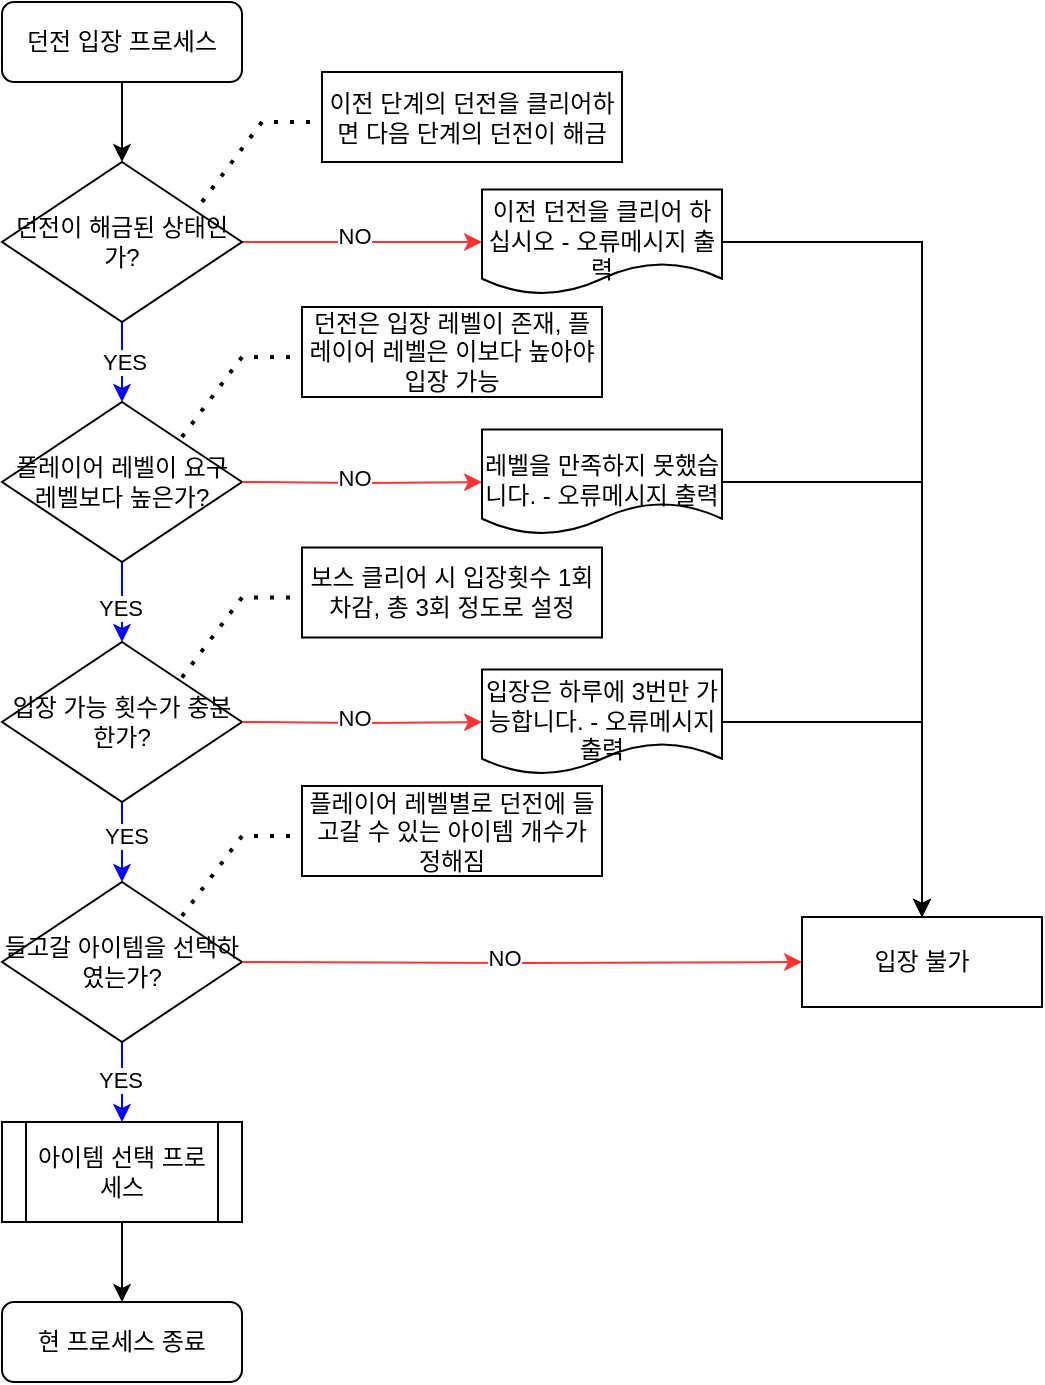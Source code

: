 <mxfile version="27.0.9">
  <diagram name="페이지-1" id="ts0-nWKjR-xCOQrDV8rk">
    <mxGraphModel dx="1507" dy="620" grid="1" gridSize="10" guides="1" tooltips="1" connect="1" arrows="1" fold="1" page="1" pageScale="1" pageWidth="827" pageHeight="1169" math="0" shadow="0">
      <root>
        <mxCell id="0" />
        <mxCell id="1" parent="0" />
        <mxCell id="DB5SrhUdUCN_xtc2LWYU-8" value="" style="edgeStyle=orthogonalEdgeStyle;rounded=0;orthogonalLoop=1;jettySize=auto;html=1;" edge="1" parent="1" source="DB5SrhUdUCN_xtc2LWYU-2" target="DB5SrhUdUCN_xtc2LWYU-4">
          <mxGeometry relative="1" as="geometry" />
        </mxCell>
        <mxCell id="DB5SrhUdUCN_xtc2LWYU-2" value="던전 입장 프로세스" style="rounded=1;whiteSpace=wrap;html=1;" vertex="1" parent="1">
          <mxGeometry x="160" y="40" width="120" height="40" as="geometry" />
        </mxCell>
        <mxCell id="DB5SrhUdUCN_xtc2LWYU-9" value="" style="edgeStyle=orthogonalEdgeStyle;rounded=0;orthogonalLoop=1;jettySize=auto;html=1;fillColor=#0000FF;strokeColor=#0000FF;" edge="1" parent="1" source="DB5SrhUdUCN_xtc2LWYU-4" target="DB5SrhUdUCN_xtc2LWYU-5">
          <mxGeometry relative="1" as="geometry" />
        </mxCell>
        <mxCell id="DB5SrhUdUCN_xtc2LWYU-12" value="YES" style="edgeLabel;html=1;align=center;verticalAlign=middle;resizable=0;points=[];" vertex="1" connectable="0" parent="DB5SrhUdUCN_xtc2LWYU-9">
          <mxGeometry x="0.012" y="1" relative="1" as="geometry">
            <mxPoint as="offset" />
          </mxGeometry>
        </mxCell>
        <mxCell id="DB5SrhUdUCN_xtc2LWYU-18" value="" style="edgeStyle=orthogonalEdgeStyle;rounded=0;orthogonalLoop=1;jettySize=auto;html=1;strokeColor=#FF3333;" edge="1" parent="1" source="DB5SrhUdUCN_xtc2LWYU-4" target="DB5SrhUdUCN_xtc2LWYU-17">
          <mxGeometry relative="1" as="geometry" />
        </mxCell>
        <mxCell id="DB5SrhUdUCN_xtc2LWYU-19" value="NO" style="edgeLabel;html=1;align=center;verticalAlign=middle;resizable=0;points=[];" vertex="1" connectable="0" parent="DB5SrhUdUCN_xtc2LWYU-18">
          <mxGeometry x="-0.068" y="3" relative="1" as="geometry">
            <mxPoint as="offset" />
          </mxGeometry>
        </mxCell>
        <mxCell id="DB5SrhUdUCN_xtc2LWYU-4" value="던전이 해금된 상태인가?" style="rhombus;whiteSpace=wrap;html=1;" vertex="1" parent="1">
          <mxGeometry x="160" y="120" width="120" height="80" as="geometry" />
        </mxCell>
        <mxCell id="DB5SrhUdUCN_xtc2LWYU-10" value="" style="edgeStyle=orthogonalEdgeStyle;rounded=0;orthogonalLoop=1;jettySize=auto;html=1;strokeColor=#0000FF;" edge="1" parent="1" source="DB5SrhUdUCN_xtc2LWYU-5" target="DB5SrhUdUCN_xtc2LWYU-6">
          <mxGeometry relative="1" as="geometry" />
        </mxCell>
        <mxCell id="DB5SrhUdUCN_xtc2LWYU-13" value="YES" style="edgeLabel;html=1;align=center;verticalAlign=middle;resizable=0;points=[];" vertex="1" connectable="0" parent="DB5SrhUdUCN_xtc2LWYU-10">
          <mxGeometry x="0.129" y="-3" relative="1" as="geometry">
            <mxPoint x="2" as="offset" />
          </mxGeometry>
        </mxCell>
        <mxCell id="DB5SrhUdUCN_xtc2LWYU-5" value="플레이어 레벨이 요구 레벨보다 높은가?" style="rhombus;whiteSpace=wrap;html=1;" vertex="1" parent="1">
          <mxGeometry x="160" y="240" width="120" height="80" as="geometry" />
        </mxCell>
        <mxCell id="DB5SrhUdUCN_xtc2LWYU-11" value="" style="edgeStyle=orthogonalEdgeStyle;rounded=0;orthogonalLoop=1;jettySize=auto;html=1;fillColor=#0000FF;strokeColor=#0000FF;" edge="1" parent="1" source="DB5SrhUdUCN_xtc2LWYU-6" target="DB5SrhUdUCN_xtc2LWYU-7">
          <mxGeometry relative="1" as="geometry" />
        </mxCell>
        <mxCell id="DB5SrhUdUCN_xtc2LWYU-16" value="YES" style="edgeLabel;html=1;align=center;verticalAlign=middle;resizable=0;points=[];" vertex="1" connectable="0" parent="DB5SrhUdUCN_xtc2LWYU-11">
          <mxGeometry x="-0.165" y="2" relative="1" as="geometry">
            <mxPoint as="offset" />
          </mxGeometry>
        </mxCell>
        <mxCell id="DB5SrhUdUCN_xtc2LWYU-6" value="입장 가능 횟수가 충분한가?&lt;span style=&quot;color: rgba(0, 0, 0, 0); font-family: monospace; font-size: 0px; text-align: start; text-wrap-mode: nowrap;&quot;&gt;%3CmxGraphModel%3E%3Croot%3E%3CmxCell%20id%3D%220%22%2F%3E%3CmxCell%20id%3D%221%22%20parent%3D%220%22%2F%3E%3CmxCell%20id%3D%222%22%20value%3D%22%EB%8D%98%EC%A0%84%EC%9D%B4%20%ED%95%B4%EA%B8%88%EB%90%9C%20%EC%83%81%ED%83%9C%EC%9D%B8%EA%B0%80%3F%22%20style%3D%22rhombus%3BwhiteSpace%3Dwrap%3Bhtml%3D1%3B%22%20vertex%3D%221%22%20parent%3D%221%22%3E%3CmxGeometry%20x%3D%2240%22%20y%3D%22270%22%20width%3D%22120%22%20height%3D%2280%22%20as%3D%22geometry%22%2F%3E%3C%2FmxCell%3E%3C%2Froot%3E%3C%2FmxGraphModel%3E&lt;/span&gt;" style="rhombus;whiteSpace=wrap;html=1;" vertex="1" parent="1">
          <mxGeometry x="160" y="360" width="120" height="80" as="geometry" />
        </mxCell>
        <mxCell id="DB5SrhUdUCN_xtc2LWYU-40" value="" style="edgeStyle=orthogonalEdgeStyle;rounded=0;orthogonalLoop=1;jettySize=auto;html=1;strokeColor=#0000FF;" edge="1" parent="1" source="DB5SrhUdUCN_xtc2LWYU-7" target="DB5SrhUdUCN_xtc2LWYU-39">
          <mxGeometry relative="1" as="geometry" />
        </mxCell>
        <mxCell id="DB5SrhUdUCN_xtc2LWYU-46" value="YES" style="edgeLabel;html=1;align=center;verticalAlign=middle;resizable=0;points=[];" vertex="1" connectable="0" parent="DB5SrhUdUCN_xtc2LWYU-40">
          <mxGeometry x="-0.047" y="-1" relative="1" as="geometry">
            <mxPoint as="offset" />
          </mxGeometry>
        </mxCell>
        <mxCell id="DB5SrhUdUCN_xtc2LWYU-7" value="들고갈 아이템을 선택하였는가?" style="rhombus;whiteSpace=wrap;html=1;" vertex="1" parent="1">
          <mxGeometry x="160" y="480" width="120" height="80" as="geometry" />
        </mxCell>
        <mxCell id="DB5SrhUdUCN_xtc2LWYU-42" style="edgeStyle=orthogonalEdgeStyle;rounded=0;orthogonalLoop=1;jettySize=auto;html=1;exitX=1;exitY=0.5;exitDx=0;exitDy=0;entryX=0.5;entryY=0;entryDx=0;entryDy=0;" edge="1" parent="1" source="DB5SrhUdUCN_xtc2LWYU-17" target="DB5SrhUdUCN_xtc2LWYU-41">
          <mxGeometry relative="1" as="geometry">
            <mxPoint x="640" y="160" as="targetPoint" />
          </mxGeometry>
        </mxCell>
        <mxCell id="DB5SrhUdUCN_xtc2LWYU-17" value="&lt;div&gt;&lt;br&gt;&lt;/div&gt;이전 던전을 클리어 하십시오 - 오류메시지 출력" style="shape=document;whiteSpace=wrap;html=1;boundedLbl=1;" vertex="1" parent="1">
          <mxGeometry x="400" y="133.75" width="120" height="52.5" as="geometry" />
        </mxCell>
        <mxCell id="DB5SrhUdUCN_xtc2LWYU-22" value="" style="endArrow=none;dashed=1;html=1;dashPattern=1 3;strokeWidth=2;rounded=0;" edge="1" parent="1">
          <mxGeometry width="50" height="50" relative="1" as="geometry">
            <mxPoint x="260" y="140" as="sourcePoint" />
            <mxPoint x="320" y="100" as="targetPoint" />
            <Array as="points">
              <mxPoint x="290" y="100" />
            </Array>
          </mxGeometry>
        </mxCell>
        <mxCell id="DB5SrhUdUCN_xtc2LWYU-23" value="이전 단계의 던전을 클리어하면 다음 단계의 던전이 해금" style="rounded=0;whiteSpace=wrap;html=1;" vertex="1" parent="1">
          <mxGeometry x="320" y="75" width="150" height="45" as="geometry" />
        </mxCell>
        <mxCell id="DB5SrhUdUCN_xtc2LWYU-24" value="" style="endArrow=none;dashed=1;html=1;dashPattern=1 3;strokeWidth=2;rounded=0;" edge="1" parent="1">
          <mxGeometry width="50" height="50" relative="1" as="geometry">
            <mxPoint x="250" y="257.5" as="sourcePoint" />
            <mxPoint x="310" y="217.5" as="targetPoint" />
            <Array as="points">
              <mxPoint x="280" y="217.5" />
            </Array>
          </mxGeometry>
        </mxCell>
        <mxCell id="DB5SrhUdUCN_xtc2LWYU-25" value="던전은 입장 레벨이 존재, 플레이어 레벨은 이보다 높아야 입장 가능" style="rounded=0;whiteSpace=wrap;html=1;" vertex="1" parent="1">
          <mxGeometry x="310" y="192.5" width="150" height="45" as="geometry" />
        </mxCell>
        <mxCell id="DB5SrhUdUCN_xtc2LWYU-26" value="" style="edgeStyle=orthogonalEdgeStyle;rounded=0;orthogonalLoop=1;jettySize=auto;html=1;strokeColor=#FF3333;" edge="1" parent="1" target="DB5SrhUdUCN_xtc2LWYU-28">
          <mxGeometry relative="1" as="geometry">
            <mxPoint x="280" y="280" as="sourcePoint" />
          </mxGeometry>
        </mxCell>
        <mxCell id="DB5SrhUdUCN_xtc2LWYU-27" value="NO" style="edgeLabel;html=1;align=center;verticalAlign=middle;resizable=0;points=[];" vertex="1" connectable="0" parent="DB5SrhUdUCN_xtc2LWYU-26">
          <mxGeometry x="-0.068" y="3" relative="1" as="geometry">
            <mxPoint as="offset" />
          </mxGeometry>
        </mxCell>
        <mxCell id="DB5SrhUdUCN_xtc2LWYU-43" style="edgeStyle=orthogonalEdgeStyle;rounded=0;orthogonalLoop=1;jettySize=auto;html=1;exitX=1;exitY=0.5;exitDx=0;exitDy=0;entryX=0.5;entryY=0;entryDx=0;entryDy=0;" edge="1" parent="1" source="DB5SrhUdUCN_xtc2LWYU-28" target="DB5SrhUdUCN_xtc2LWYU-41">
          <mxGeometry relative="1" as="geometry">
            <mxPoint x="620" y="280" as="targetPoint" />
          </mxGeometry>
        </mxCell>
        <mxCell id="DB5SrhUdUCN_xtc2LWYU-28" value="&lt;div&gt;&lt;br&gt;&lt;/div&gt;&lt;div&gt;레벨을 만족하지 못했습니다. - 오류메시지 출력&lt;/div&gt;" style="shape=document;whiteSpace=wrap;html=1;boundedLbl=1;" vertex="1" parent="1">
          <mxGeometry x="400" y="253.75" width="120" height="52.5" as="geometry" />
        </mxCell>
        <mxCell id="DB5SrhUdUCN_xtc2LWYU-29" value="" style="edgeStyle=orthogonalEdgeStyle;rounded=0;orthogonalLoop=1;jettySize=auto;html=1;strokeColor=#FF3333;" edge="1" parent="1" target="DB5SrhUdUCN_xtc2LWYU-31">
          <mxGeometry relative="1" as="geometry">
            <mxPoint x="280" y="400" as="sourcePoint" />
          </mxGeometry>
        </mxCell>
        <mxCell id="DB5SrhUdUCN_xtc2LWYU-30" value="NO" style="edgeLabel;html=1;align=center;verticalAlign=middle;resizable=0;points=[];" vertex="1" connectable="0" parent="DB5SrhUdUCN_xtc2LWYU-29">
          <mxGeometry x="-0.068" y="3" relative="1" as="geometry">
            <mxPoint as="offset" />
          </mxGeometry>
        </mxCell>
        <mxCell id="DB5SrhUdUCN_xtc2LWYU-45" style="edgeStyle=orthogonalEdgeStyle;rounded=0;orthogonalLoop=1;jettySize=auto;html=1;exitX=1;exitY=0.5;exitDx=0;exitDy=0;entryX=0.5;entryY=0;entryDx=0;entryDy=0;" edge="1" parent="1" source="DB5SrhUdUCN_xtc2LWYU-31" target="DB5SrhUdUCN_xtc2LWYU-41">
          <mxGeometry relative="1" as="geometry">
            <mxPoint x="620" y="400" as="targetPoint" />
          </mxGeometry>
        </mxCell>
        <mxCell id="DB5SrhUdUCN_xtc2LWYU-31" value="&lt;div&gt;&lt;br&gt;&lt;/div&gt;&lt;div&gt;입장은 하루에 3번만 가능합니다. - 오류메시지 출력&lt;/div&gt;" style="shape=document;whiteSpace=wrap;html=1;boundedLbl=1;" vertex="1" parent="1">
          <mxGeometry x="400" y="373.75" width="120" height="52.5" as="geometry" />
        </mxCell>
        <mxCell id="DB5SrhUdUCN_xtc2LWYU-32" value="" style="edgeStyle=orthogonalEdgeStyle;rounded=0;orthogonalLoop=1;jettySize=auto;html=1;strokeColor=#FF3333;entryX=0;entryY=0.5;entryDx=0;entryDy=0;" edge="1" parent="1" target="DB5SrhUdUCN_xtc2LWYU-41">
          <mxGeometry relative="1" as="geometry">
            <mxPoint x="280" y="520" as="sourcePoint" />
            <mxPoint x="400" y="520" as="targetPoint" />
          </mxGeometry>
        </mxCell>
        <mxCell id="DB5SrhUdUCN_xtc2LWYU-33" value="NO" style="edgeLabel;html=1;align=center;verticalAlign=middle;resizable=0;points=[];" vertex="1" connectable="0" parent="DB5SrhUdUCN_xtc2LWYU-32">
          <mxGeometry x="-0.068" y="3" relative="1" as="geometry">
            <mxPoint as="offset" />
          </mxGeometry>
        </mxCell>
        <mxCell id="DB5SrhUdUCN_xtc2LWYU-35" value="" style="endArrow=none;dashed=1;html=1;dashPattern=1 3;strokeWidth=2;rounded=0;" edge="1" parent="1">
          <mxGeometry width="50" height="50" relative="1" as="geometry">
            <mxPoint x="250" y="377.75" as="sourcePoint" />
            <mxPoint x="310" y="337.75" as="targetPoint" />
            <Array as="points">
              <mxPoint x="280" y="337.75" />
            </Array>
          </mxGeometry>
        </mxCell>
        <mxCell id="DB5SrhUdUCN_xtc2LWYU-36" value="보스 클리어 시 입장횟수 1회 차감, 총 3회 정도로 설정" style="rounded=0;whiteSpace=wrap;html=1;" vertex="1" parent="1">
          <mxGeometry x="310" y="312.75" width="150" height="45" as="geometry" />
        </mxCell>
        <mxCell id="DB5SrhUdUCN_xtc2LWYU-37" value="" style="endArrow=none;dashed=1;html=1;dashPattern=1 3;strokeWidth=2;rounded=0;" edge="1" parent="1">
          <mxGeometry width="50" height="50" relative="1" as="geometry">
            <mxPoint x="250" y="497" as="sourcePoint" />
            <mxPoint x="310" y="457" as="targetPoint" />
            <Array as="points">
              <mxPoint x="280" y="457" />
            </Array>
          </mxGeometry>
        </mxCell>
        <mxCell id="DB5SrhUdUCN_xtc2LWYU-38" value="플레이어 레벨별로 던전에 들고갈 수 있는 아이템 개수가 정해짐" style="rounded=0;whiteSpace=wrap;html=1;" vertex="1" parent="1">
          <mxGeometry x="310" y="432" width="150" height="45" as="geometry" />
        </mxCell>
        <mxCell id="DB5SrhUdUCN_xtc2LWYU-48" value="" style="edgeStyle=orthogonalEdgeStyle;rounded=0;orthogonalLoop=1;jettySize=auto;html=1;" edge="1" parent="1" source="DB5SrhUdUCN_xtc2LWYU-39" target="DB5SrhUdUCN_xtc2LWYU-47">
          <mxGeometry relative="1" as="geometry" />
        </mxCell>
        <mxCell id="DB5SrhUdUCN_xtc2LWYU-39" value="아이템 선택 프로세스" style="shape=process;whiteSpace=wrap;html=1;backgroundOutline=1;" vertex="1" parent="1">
          <mxGeometry x="160" y="600" width="120" height="50" as="geometry" />
        </mxCell>
        <mxCell id="DB5SrhUdUCN_xtc2LWYU-41" value="입장 불가" style="rounded=0;whiteSpace=wrap;html=1;" vertex="1" parent="1">
          <mxGeometry x="560" y="497.5" width="120" height="45" as="geometry" />
        </mxCell>
        <mxCell id="DB5SrhUdUCN_xtc2LWYU-47" value="현 프로세스 종료" style="rounded=1;whiteSpace=wrap;html=1;" vertex="1" parent="1">
          <mxGeometry x="160" y="690" width="120" height="40" as="geometry" />
        </mxCell>
      </root>
    </mxGraphModel>
  </diagram>
</mxfile>
